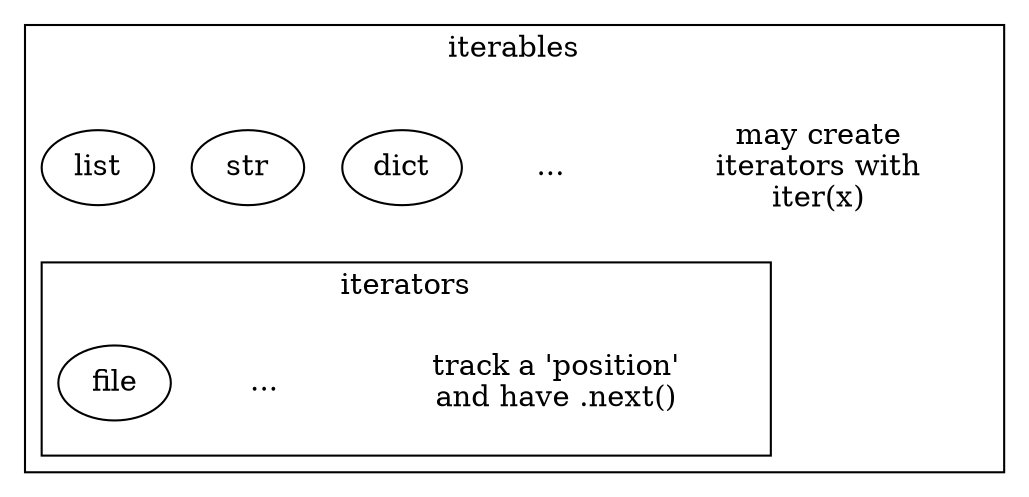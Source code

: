 digraph iterable_iterator {
	subgraph cluster1 {
		label = "iterables";
		"may create\niterators with\niter(x)" [style=filled,color=white];
		"... " [style=filled,color=white];
		dict;
		str;
		list -> "track a 'position'\nand have .next()" [style=invis];
		subgraph cluster2 {
			"track a 'position'\nand have .next()" [style=filled,color=white];
			"..." [style=filled,color=white];
			file;
			label = "iterators";
		}
	}
}
